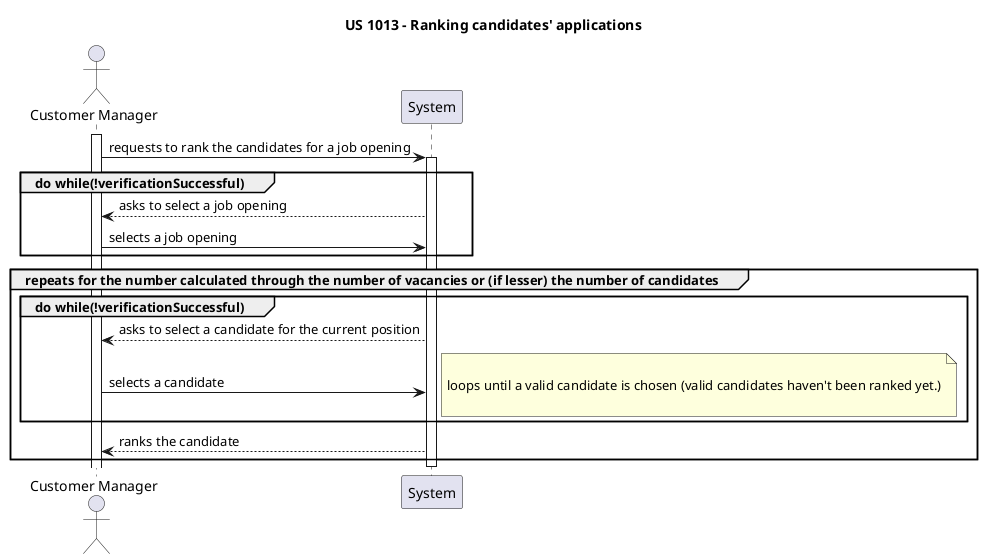 @startuml
actor "Customer Manager" as User
participant System as SYS


title US 1013 - Ranking candidates' applications


activate User

User -> SYS : requests to rank the candidates for a job opening

activate SYS

group do while(!verificationSuccessful)

SYS --> User : asks to select a job opening

User -> SYS : selects a job opening

end

group repeats for the number calculated through the number of vacancies or (if lesser) the number of candidates

group do while(!verificationSuccessful)

SYS --> User : asks to select a candidate for the current position

User -> SYS : selects a candidate

note right

loops until a valid candidate is chosen (valid candidates haven't been ranked yet.)

end note

end

SYS --> User : ranks the candidate

end

deactivate SYS

@enduml